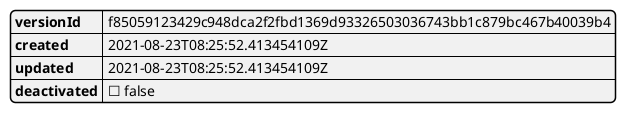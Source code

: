 @startjson DIDMetadata
{
  "versionId": "f85059123429c948dca2f2fbd1369d93326503036743bb1c879bc467b40039b4",
  "created": "2021-08-23T08:25:52.413454109Z",
  "updated": "2021-08-23T08:25:52.413454109Z",
  "deactivated": false
}
@endjson